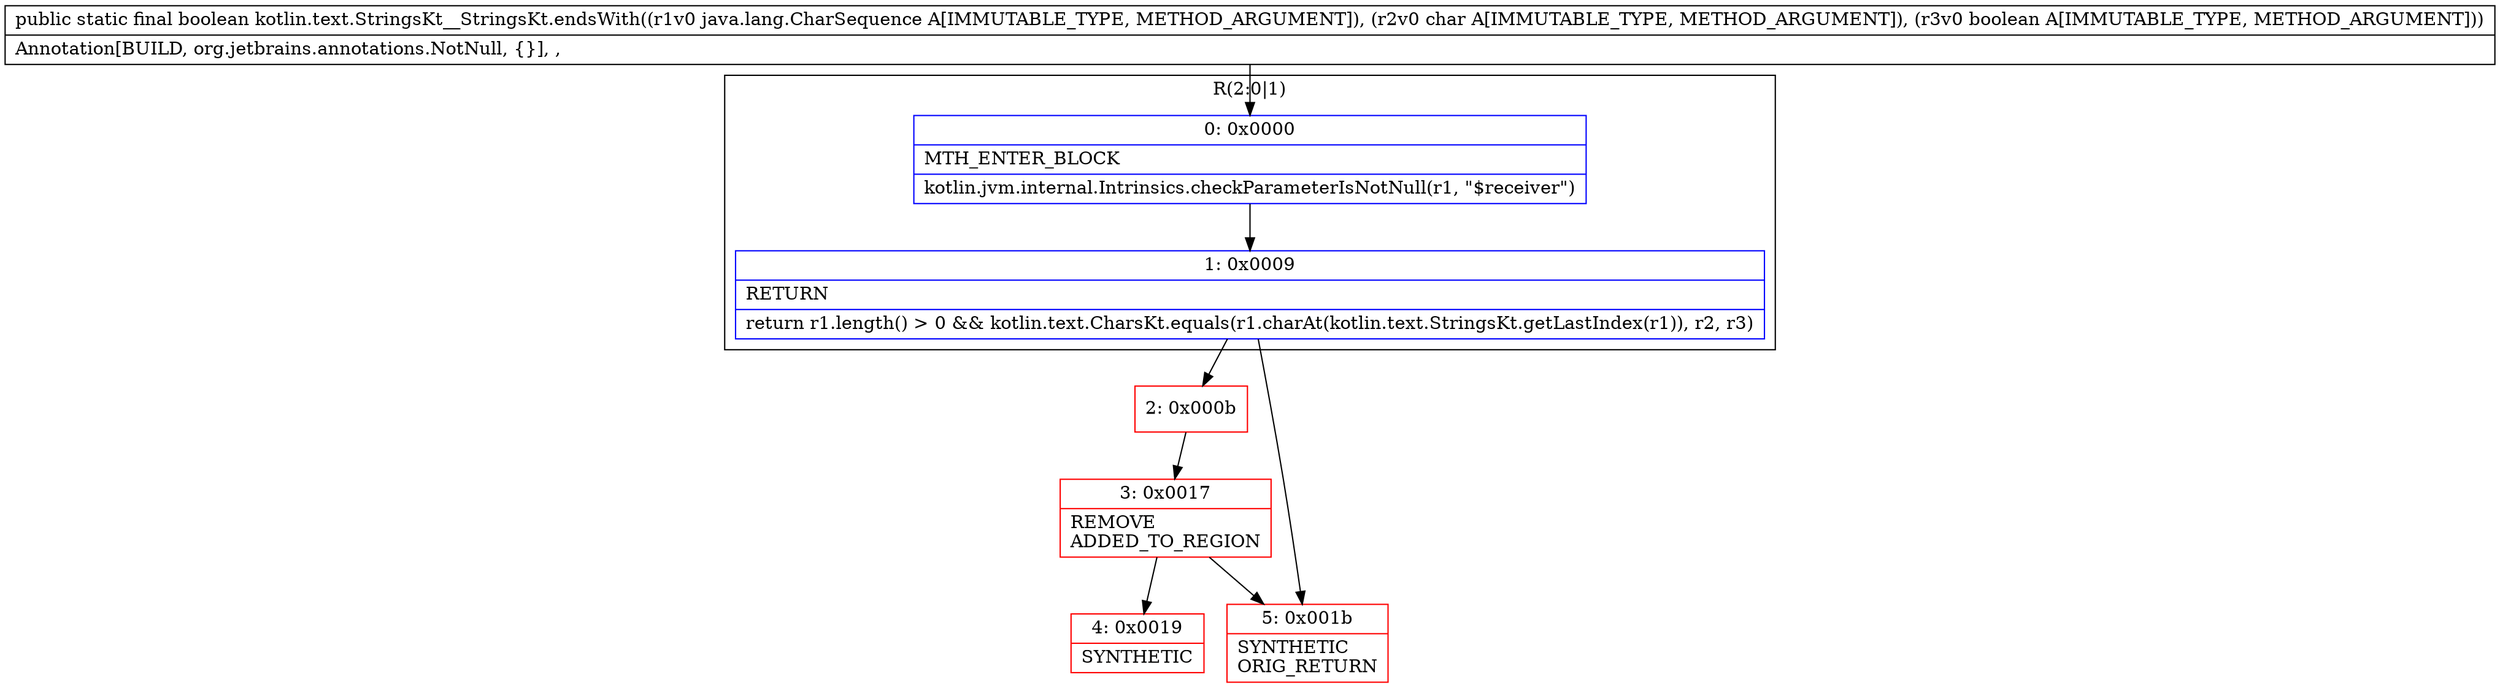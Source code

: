 digraph "CFG forkotlin.text.StringsKt__StringsKt.endsWith(Ljava\/lang\/CharSequence;CZ)Z" {
subgraph cluster_Region_358598405 {
label = "R(2:0|1)";
node [shape=record,color=blue];
Node_0 [shape=record,label="{0\:\ 0x0000|MTH_ENTER_BLOCK\l|kotlin.jvm.internal.Intrinsics.checkParameterIsNotNull(r1, \"$receiver\")\l}"];
Node_1 [shape=record,label="{1\:\ 0x0009|RETURN\l|return r1.length() \> 0 && kotlin.text.CharsKt.equals(r1.charAt(kotlin.text.StringsKt.getLastIndex(r1)), r2, r3)\l}"];
}
Node_2 [shape=record,color=red,label="{2\:\ 0x000b}"];
Node_3 [shape=record,color=red,label="{3\:\ 0x0017|REMOVE\lADDED_TO_REGION\l}"];
Node_4 [shape=record,color=red,label="{4\:\ 0x0019|SYNTHETIC\l}"];
Node_5 [shape=record,color=red,label="{5\:\ 0x001b|SYNTHETIC\lORIG_RETURN\l}"];
MethodNode[shape=record,label="{public static final boolean kotlin.text.StringsKt__StringsKt.endsWith((r1v0 java.lang.CharSequence A[IMMUTABLE_TYPE, METHOD_ARGUMENT]), (r2v0 char A[IMMUTABLE_TYPE, METHOD_ARGUMENT]), (r3v0 boolean A[IMMUTABLE_TYPE, METHOD_ARGUMENT]))  | Annotation[BUILD, org.jetbrains.annotations.NotNull, \{\}], , \l}"];
MethodNode -> Node_0;
Node_0 -> Node_1;
Node_1 -> Node_2;
Node_1 -> Node_5;
Node_2 -> Node_3;
Node_3 -> Node_4;
Node_3 -> Node_5;
}

